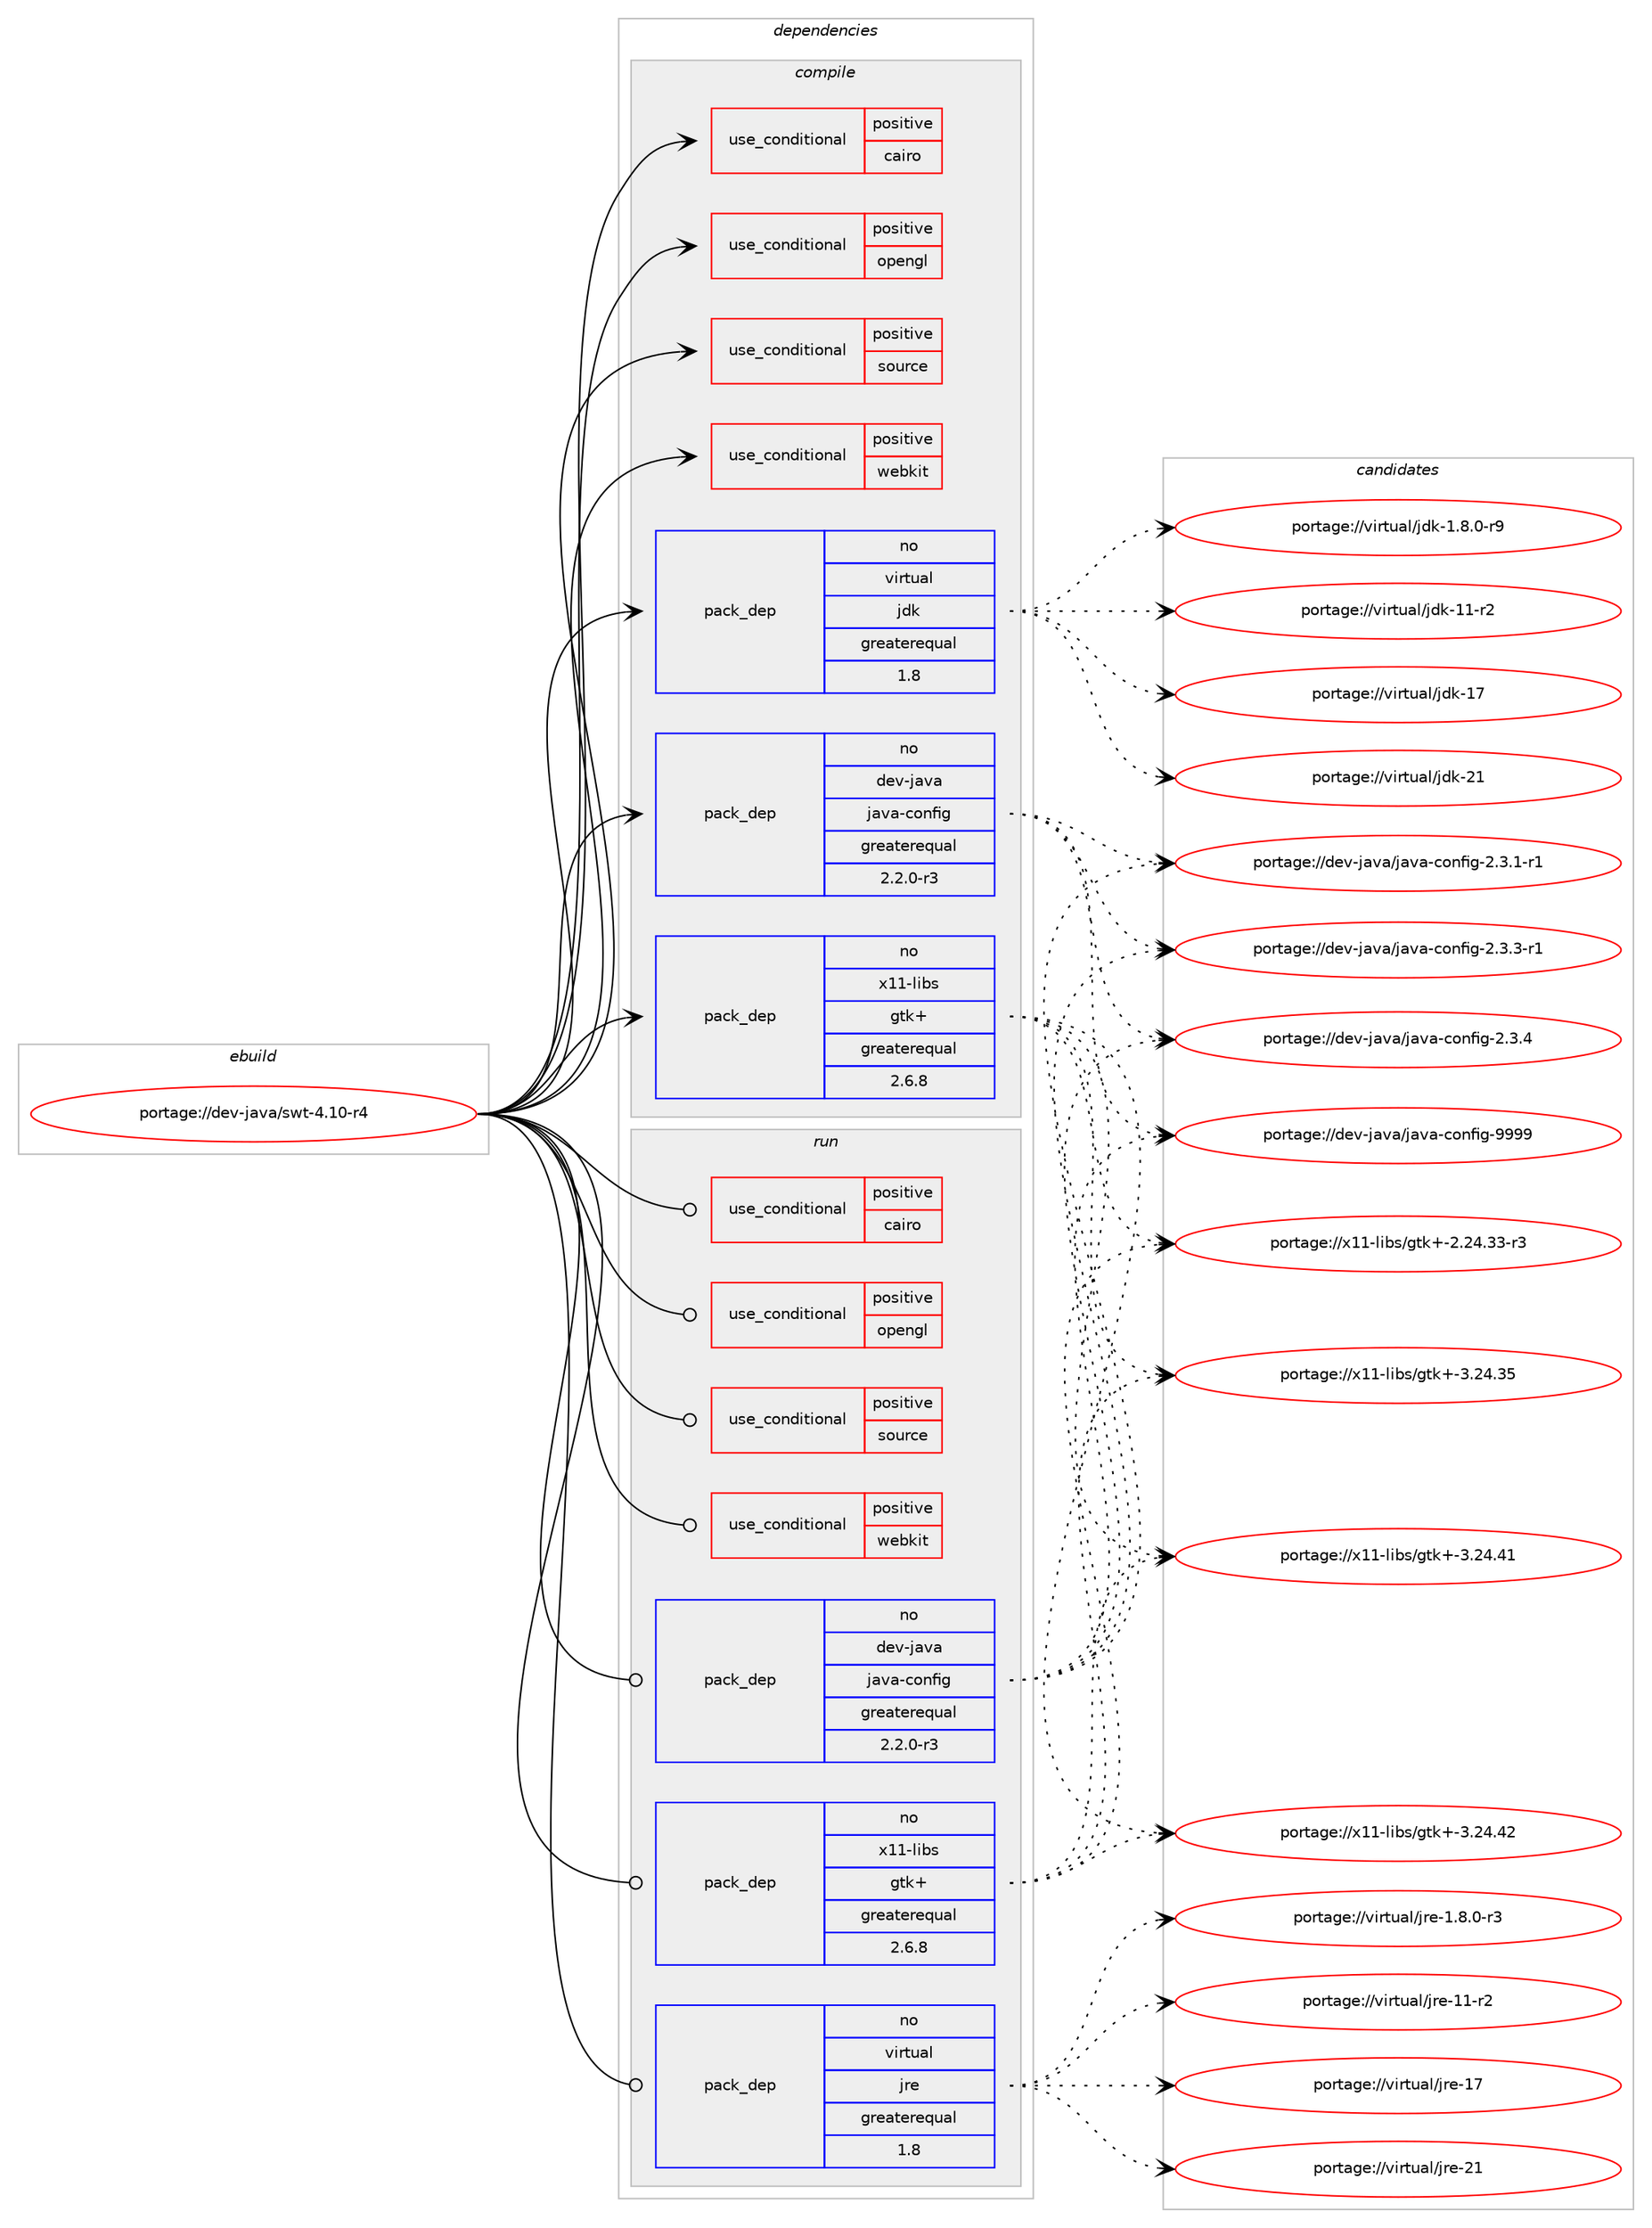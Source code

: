 digraph prolog {

# *************
# Graph options
# *************

newrank=true;
concentrate=true;
compound=true;
graph [rankdir=LR,fontname=Helvetica,fontsize=10,ranksep=1.5];#, ranksep=2.5, nodesep=0.2];
edge  [arrowhead=vee];
node  [fontname=Helvetica,fontsize=10];

# **********
# The ebuild
# **********

subgraph cluster_leftcol {
color=gray;
rank=same;
label=<<i>ebuild</i>>;
id [label="portage://dev-java/swt-4.10-r4", color=red, width=4, href="../dev-java/swt-4.10-r4.svg"];
}

# ****************
# The dependencies
# ****************

subgraph cluster_midcol {
color=gray;
label=<<i>dependencies</i>>;
subgraph cluster_compile {
fillcolor="#eeeeee";
style=filled;
label=<<i>compile</i>>;
subgraph cond21864 {
dependency49485 [label=<<TABLE BORDER="0" CELLBORDER="1" CELLSPACING="0" CELLPADDING="4"><TR><TD ROWSPAN="3" CELLPADDING="10">use_conditional</TD></TR><TR><TD>positive</TD></TR><TR><TD>cairo</TD></TR></TABLE>>, shape=none, color=red];
# *** BEGIN UNKNOWN DEPENDENCY TYPE (TODO) ***
# dependency49485 -> package_dependency(portage://dev-java/swt-4.10-r4,install,no,x11-libs,cairo,none,[,,],[],[])
# *** END UNKNOWN DEPENDENCY TYPE (TODO) ***

}
id:e -> dependency49485:w [weight=20,style="solid",arrowhead="vee"];
subgraph cond21865 {
dependency49486 [label=<<TABLE BORDER="0" CELLBORDER="1" CELLSPACING="0" CELLPADDING="4"><TR><TD ROWSPAN="3" CELLPADDING="10">use_conditional</TD></TR><TR><TD>positive</TD></TR><TR><TD>opengl</TD></TR></TABLE>>, shape=none, color=red];
# *** BEGIN UNKNOWN DEPENDENCY TYPE (TODO) ***
# dependency49486 -> package_dependency(portage://dev-java/swt-4.10-r4,install,no,virtual,glu,none,[,,],[],[])
# *** END UNKNOWN DEPENDENCY TYPE (TODO) ***

# *** BEGIN UNKNOWN DEPENDENCY TYPE (TODO) ***
# dependency49486 -> package_dependency(portage://dev-java/swt-4.10-r4,install,no,virtual,opengl,none,[,,],[],[])
# *** END UNKNOWN DEPENDENCY TYPE (TODO) ***

}
id:e -> dependency49486:w [weight=20,style="solid",arrowhead="vee"];
subgraph cond21866 {
dependency49487 [label=<<TABLE BORDER="0" CELLBORDER="1" CELLSPACING="0" CELLPADDING="4"><TR><TD ROWSPAN="3" CELLPADDING="10">use_conditional</TD></TR><TR><TD>positive</TD></TR><TR><TD>source</TD></TR></TABLE>>, shape=none, color=red];
# *** BEGIN UNKNOWN DEPENDENCY TYPE (TODO) ***
# dependency49487 -> package_dependency(portage://dev-java/swt-4.10-r4,install,no,app-arch,zip,none,[,,],[],[])
# *** END UNKNOWN DEPENDENCY TYPE (TODO) ***

}
id:e -> dependency49487:w [weight=20,style="solid",arrowhead="vee"];
subgraph cond21867 {
dependency49488 [label=<<TABLE BORDER="0" CELLBORDER="1" CELLSPACING="0" CELLPADDING="4"><TR><TD ROWSPAN="3" CELLPADDING="10">use_conditional</TD></TR><TR><TD>positive</TD></TR><TR><TD>webkit</TD></TR></TABLE>>, shape=none, color=red];
# *** BEGIN UNKNOWN DEPENDENCY TYPE (TODO) ***
# dependency49488 -> package_dependency(portage://dev-java/swt-4.10-r4,install,no,net-libs,webkit-gtk,none,[,,],[slot(4)],[])
# *** END UNKNOWN DEPENDENCY TYPE (TODO) ***

}
id:e -> dependency49488:w [weight=20,style="solid",arrowhead="vee"];
# *** BEGIN UNKNOWN DEPENDENCY TYPE (TODO) ***
# id -> package_dependency(portage://dev-java/swt-4.10-r4,install,no,app-accessibility,at-spi2-core,none,[,,],[slot(2)],[])
# *** END UNKNOWN DEPENDENCY TYPE (TODO) ***

subgraph pack26589 {
dependency49489 [label=<<TABLE BORDER="0" CELLBORDER="1" CELLSPACING="0" CELLPADDING="4" WIDTH="220"><TR><TD ROWSPAN="6" CELLPADDING="30">pack_dep</TD></TR><TR><TD WIDTH="110">no</TD></TR><TR><TD>dev-java</TD></TR><TR><TD>java-config</TD></TR><TR><TD>greaterequal</TD></TR><TR><TD>2.2.0-r3</TD></TR></TABLE>>, shape=none, color=blue];
}
id:e -> dependency49489:w [weight=20,style="solid",arrowhead="vee"];
# *** BEGIN UNKNOWN DEPENDENCY TYPE (TODO) ***
# id -> package_dependency(portage://dev-java/swt-4.10-r4,install,no,dev-libs,glib,none,[,,],[],[])
# *** END UNKNOWN DEPENDENCY TYPE (TODO) ***

subgraph pack26590 {
dependency49490 [label=<<TABLE BORDER="0" CELLBORDER="1" CELLSPACING="0" CELLPADDING="4" WIDTH="220"><TR><TD ROWSPAN="6" CELLPADDING="30">pack_dep</TD></TR><TR><TD WIDTH="110">no</TD></TR><TR><TD>virtual</TD></TR><TR><TD>jdk</TD></TR><TR><TD>greaterequal</TD></TR><TR><TD>1.8</TD></TR></TABLE>>, shape=none, color=blue];
}
id:e -> dependency49490:w [weight=20,style="solid",arrowhead="vee"];
# *** BEGIN UNKNOWN DEPENDENCY TYPE (TODO) ***
# id -> package_dependency(portage://dev-java/swt-4.10-r4,install,no,x11-base,xorg-proto,none,[,,],[],[])
# *** END UNKNOWN DEPENDENCY TYPE (TODO) ***

subgraph pack26591 {
dependency49491 [label=<<TABLE BORDER="0" CELLBORDER="1" CELLSPACING="0" CELLPADDING="4" WIDTH="220"><TR><TD ROWSPAN="6" CELLPADDING="30">pack_dep</TD></TR><TR><TD WIDTH="110">no</TD></TR><TR><TD>x11-libs</TD></TR><TR><TD>gtk+</TD></TR><TR><TD>greaterequal</TD></TR><TR><TD>2.6.8</TD></TR></TABLE>>, shape=none, color=blue];
}
id:e -> dependency49491:w [weight=20,style="solid",arrowhead="vee"];
# *** BEGIN UNKNOWN DEPENDENCY TYPE (TODO) ***
# id -> package_dependency(portage://dev-java/swt-4.10-r4,install,no,x11-libs,libX11,none,[,,],[],[])
# *** END UNKNOWN DEPENDENCY TYPE (TODO) ***

# *** BEGIN UNKNOWN DEPENDENCY TYPE (TODO) ***
# id -> package_dependency(portage://dev-java/swt-4.10-r4,install,no,x11-libs,libXrender,none,[,,],[],[])
# *** END UNKNOWN DEPENDENCY TYPE (TODO) ***

# *** BEGIN UNKNOWN DEPENDENCY TYPE (TODO) ***
# id -> package_dependency(portage://dev-java/swt-4.10-r4,install,no,x11-libs,libXt,none,[,,],[],[])
# *** END UNKNOWN DEPENDENCY TYPE (TODO) ***

# *** BEGIN UNKNOWN DEPENDENCY TYPE (TODO) ***
# id -> package_dependency(portage://dev-java/swt-4.10-r4,install,no,x11-libs,libXtst,none,[,,],[],[])
# *** END UNKNOWN DEPENDENCY TYPE (TODO) ***

}
subgraph cluster_compileandrun {
fillcolor="#eeeeee";
style=filled;
label=<<i>compile and run</i>>;
}
subgraph cluster_run {
fillcolor="#eeeeee";
style=filled;
label=<<i>run</i>>;
subgraph cond21868 {
dependency49492 [label=<<TABLE BORDER="0" CELLBORDER="1" CELLSPACING="0" CELLPADDING="4"><TR><TD ROWSPAN="3" CELLPADDING="10">use_conditional</TD></TR><TR><TD>positive</TD></TR><TR><TD>cairo</TD></TR></TABLE>>, shape=none, color=red];
# *** BEGIN UNKNOWN DEPENDENCY TYPE (TODO) ***
# dependency49492 -> package_dependency(portage://dev-java/swt-4.10-r4,run,no,x11-libs,cairo,none,[,,],[],[])
# *** END UNKNOWN DEPENDENCY TYPE (TODO) ***

}
id:e -> dependency49492:w [weight=20,style="solid",arrowhead="odot"];
subgraph cond21869 {
dependency49493 [label=<<TABLE BORDER="0" CELLBORDER="1" CELLSPACING="0" CELLPADDING="4"><TR><TD ROWSPAN="3" CELLPADDING="10">use_conditional</TD></TR><TR><TD>positive</TD></TR><TR><TD>opengl</TD></TR></TABLE>>, shape=none, color=red];
# *** BEGIN UNKNOWN DEPENDENCY TYPE (TODO) ***
# dependency49493 -> package_dependency(portage://dev-java/swt-4.10-r4,run,no,virtual,glu,none,[,,],[],[])
# *** END UNKNOWN DEPENDENCY TYPE (TODO) ***

# *** BEGIN UNKNOWN DEPENDENCY TYPE (TODO) ***
# dependency49493 -> package_dependency(portage://dev-java/swt-4.10-r4,run,no,virtual,opengl,none,[,,],[],[])
# *** END UNKNOWN DEPENDENCY TYPE (TODO) ***

}
id:e -> dependency49493:w [weight=20,style="solid",arrowhead="odot"];
subgraph cond21870 {
dependency49494 [label=<<TABLE BORDER="0" CELLBORDER="1" CELLSPACING="0" CELLPADDING="4"><TR><TD ROWSPAN="3" CELLPADDING="10">use_conditional</TD></TR><TR><TD>positive</TD></TR><TR><TD>source</TD></TR></TABLE>>, shape=none, color=red];
# *** BEGIN UNKNOWN DEPENDENCY TYPE (TODO) ***
# dependency49494 -> package_dependency(portage://dev-java/swt-4.10-r4,run,no,app-arch,zip,none,[,,],[],[])
# *** END UNKNOWN DEPENDENCY TYPE (TODO) ***

}
id:e -> dependency49494:w [weight=20,style="solid",arrowhead="odot"];
subgraph cond21871 {
dependency49495 [label=<<TABLE BORDER="0" CELLBORDER="1" CELLSPACING="0" CELLPADDING="4"><TR><TD ROWSPAN="3" CELLPADDING="10">use_conditional</TD></TR><TR><TD>positive</TD></TR><TR><TD>webkit</TD></TR></TABLE>>, shape=none, color=red];
# *** BEGIN UNKNOWN DEPENDENCY TYPE (TODO) ***
# dependency49495 -> package_dependency(portage://dev-java/swt-4.10-r4,run,no,net-libs,webkit-gtk,none,[,,],[slot(4)],[])
# *** END UNKNOWN DEPENDENCY TYPE (TODO) ***

}
id:e -> dependency49495:w [weight=20,style="solid",arrowhead="odot"];
# *** BEGIN UNKNOWN DEPENDENCY TYPE (TODO) ***
# id -> package_dependency(portage://dev-java/swt-4.10-r4,run,no,app-accessibility,at-spi2-core,none,[,,],[slot(2)],[])
# *** END UNKNOWN DEPENDENCY TYPE (TODO) ***

subgraph pack26592 {
dependency49496 [label=<<TABLE BORDER="0" CELLBORDER="1" CELLSPACING="0" CELLPADDING="4" WIDTH="220"><TR><TD ROWSPAN="6" CELLPADDING="30">pack_dep</TD></TR><TR><TD WIDTH="110">no</TD></TR><TR><TD>dev-java</TD></TR><TR><TD>java-config</TD></TR><TR><TD>greaterequal</TD></TR><TR><TD>2.2.0-r3</TD></TR></TABLE>>, shape=none, color=blue];
}
id:e -> dependency49496:w [weight=20,style="solid",arrowhead="odot"];
# *** BEGIN UNKNOWN DEPENDENCY TYPE (TODO) ***
# id -> package_dependency(portage://dev-java/swt-4.10-r4,run,no,dev-libs,glib,none,[,,],[],[])
# *** END UNKNOWN DEPENDENCY TYPE (TODO) ***

subgraph pack26593 {
dependency49497 [label=<<TABLE BORDER="0" CELLBORDER="1" CELLSPACING="0" CELLPADDING="4" WIDTH="220"><TR><TD ROWSPAN="6" CELLPADDING="30">pack_dep</TD></TR><TR><TD WIDTH="110">no</TD></TR><TR><TD>virtual</TD></TR><TR><TD>jre</TD></TR><TR><TD>greaterequal</TD></TR><TR><TD>1.8</TD></TR></TABLE>>, shape=none, color=blue];
}
id:e -> dependency49497:w [weight=20,style="solid",arrowhead="odot"];
subgraph pack26594 {
dependency49498 [label=<<TABLE BORDER="0" CELLBORDER="1" CELLSPACING="0" CELLPADDING="4" WIDTH="220"><TR><TD ROWSPAN="6" CELLPADDING="30">pack_dep</TD></TR><TR><TD WIDTH="110">no</TD></TR><TR><TD>x11-libs</TD></TR><TR><TD>gtk+</TD></TR><TR><TD>greaterequal</TD></TR><TR><TD>2.6.8</TD></TR></TABLE>>, shape=none, color=blue];
}
id:e -> dependency49498:w [weight=20,style="solid",arrowhead="odot"];
# *** BEGIN UNKNOWN DEPENDENCY TYPE (TODO) ***
# id -> package_dependency(portage://dev-java/swt-4.10-r4,run,no,x11-libs,libX11,none,[,,],[],[])
# *** END UNKNOWN DEPENDENCY TYPE (TODO) ***

# *** BEGIN UNKNOWN DEPENDENCY TYPE (TODO) ***
# id -> package_dependency(portage://dev-java/swt-4.10-r4,run,no,x11-libs,libXtst,none,[,,],[],[])
# *** END UNKNOWN DEPENDENCY TYPE (TODO) ***

}
}

# **************
# The candidates
# **************

subgraph cluster_choices {
rank=same;
color=gray;
label=<<i>candidates</i>>;

subgraph choice26589 {
color=black;
nodesep=1;
choice10010111845106971189747106971189745991111101021051034550465146494511449 [label="portage://dev-java/java-config-2.3.1-r1", color=red, width=4,href="../dev-java/java-config-2.3.1-r1.svg"];
choice10010111845106971189747106971189745991111101021051034550465146514511449 [label="portage://dev-java/java-config-2.3.3-r1", color=red, width=4,href="../dev-java/java-config-2.3.3-r1.svg"];
choice1001011184510697118974710697118974599111110102105103455046514652 [label="portage://dev-java/java-config-2.3.4", color=red, width=4,href="../dev-java/java-config-2.3.4.svg"];
choice10010111845106971189747106971189745991111101021051034557575757 [label="portage://dev-java/java-config-9999", color=red, width=4,href="../dev-java/java-config-9999.svg"];
dependency49489:e -> choice10010111845106971189747106971189745991111101021051034550465146494511449:w [style=dotted,weight="100"];
dependency49489:e -> choice10010111845106971189747106971189745991111101021051034550465146514511449:w [style=dotted,weight="100"];
dependency49489:e -> choice1001011184510697118974710697118974599111110102105103455046514652:w [style=dotted,weight="100"];
dependency49489:e -> choice10010111845106971189747106971189745991111101021051034557575757:w [style=dotted,weight="100"];
}
subgraph choice26590 {
color=black;
nodesep=1;
choice11810511411611797108471061001074549465646484511457 [label="portage://virtual/jdk-1.8.0-r9", color=red, width=4,href="../virtual/jdk-1.8.0-r9.svg"];
choice11810511411611797108471061001074549494511450 [label="portage://virtual/jdk-11-r2", color=red, width=4,href="../virtual/jdk-11-r2.svg"];
choice1181051141161179710847106100107454955 [label="portage://virtual/jdk-17", color=red, width=4,href="../virtual/jdk-17.svg"];
choice1181051141161179710847106100107455049 [label="portage://virtual/jdk-21", color=red, width=4,href="../virtual/jdk-21.svg"];
dependency49490:e -> choice11810511411611797108471061001074549465646484511457:w [style=dotted,weight="100"];
dependency49490:e -> choice11810511411611797108471061001074549494511450:w [style=dotted,weight="100"];
dependency49490:e -> choice1181051141161179710847106100107454955:w [style=dotted,weight="100"];
dependency49490:e -> choice1181051141161179710847106100107455049:w [style=dotted,weight="100"];
}
subgraph choice26591 {
color=black;
nodesep=1;
choice12049494510810598115471031161074345504650524651514511451 [label="portage://x11-libs/gtk+-2.24.33-r3", color=red, width=4,href="../x11-libs/gtk+-2.24.33-r3.svg"];
choice1204949451081059811547103116107434551465052465153 [label="portage://x11-libs/gtk+-3.24.35", color=red, width=4,href="../x11-libs/gtk+-3.24.35.svg"];
choice1204949451081059811547103116107434551465052465249 [label="portage://x11-libs/gtk+-3.24.41", color=red, width=4,href="../x11-libs/gtk+-3.24.41.svg"];
choice1204949451081059811547103116107434551465052465250 [label="portage://x11-libs/gtk+-3.24.42", color=red, width=4,href="../x11-libs/gtk+-3.24.42.svg"];
dependency49491:e -> choice12049494510810598115471031161074345504650524651514511451:w [style=dotted,weight="100"];
dependency49491:e -> choice1204949451081059811547103116107434551465052465153:w [style=dotted,weight="100"];
dependency49491:e -> choice1204949451081059811547103116107434551465052465249:w [style=dotted,weight="100"];
dependency49491:e -> choice1204949451081059811547103116107434551465052465250:w [style=dotted,weight="100"];
}
subgraph choice26592 {
color=black;
nodesep=1;
choice10010111845106971189747106971189745991111101021051034550465146494511449 [label="portage://dev-java/java-config-2.3.1-r1", color=red, width=4,href="../dev-java/java-config-2.3.1-r1.svg"];
choice10010111845106971189747106971189745991111101021051034550465146514511449 [label="portage://dev-java/java-config-2.3.3-r1", color=red, width=4,href="../dev-java/java-config-2.3.3-r1.svg"];
choice1001011184510697118974710697118974599111110102105103455046514652 [label="portage://dev-java/java-config-2.3.4", color=red, width=4,href="../dev-java/java-config-2.3.4.svg"];
choice10010111845106971189747106971189745991111101021051034557575757 [label="portage://dev-java/java-config-9999", color=red, width=4,href="../dev-java/java-config-9999.svg"];
dependency49496:e -> choice10010111845106971189747106971189745991111101021051034550465146494511449:w [style=dotted,weight="100"];
dependency49496:e -> choice10010111845106971189747106971189745991111101021051034550465146514511449:w [style=dotted,weight="100"];
dependency49496:e -> choice1001011184510697118974710697118974599111110102105103455046514652:w [style=dotted,weight="100"];
dependency49496:e -> choice10010111845106971189747106971189745991111101021051034557575757:w [style=dotted,weight="100"];
}
subgraph choice26593 {
color=black;
nodesep=1;
choice11810511411611797108471061141014549465646484511451 [label="portage://virtual/jre-1.8.0-r3", color=red, width=4,href="../virtual/jre-1.8.0-r3.svg"];
choice11810511411611797108471061141014549494511450 [label="portage://virtual/jre-11-r2", color=red, width=4,href="../virtual/jre-11-r2.svg"];
choice1181051141161179710847106114101454955 [label="portage://virtual/jre-17", color=red, width=4,href="../virtual/jre-17.svg"];
choice1181051141161179710847106114101455049 [label="portage://virtual/jre-21", color=red, width=4,href="../virtual/jre-21.svg"];
dependency49497:e -> choice11810511411611797108471061141014549465646484511451:w [style=dotted,weight="100"];
dependency49497:e -> choice11810511411611797108471061141014549494511450:w [style=dotted,weight="100"];
dependency49497:e -> choice1181051141161179710847106114101454955:w [style=dotted,weight="100"];
dependency49497:e -> choice1181051141161179710847106114101455049:w [style=dotted,weight="100"];
}
subgraph choice26594 {
color=black;
nodesep=1;
choice12049494510810598115471031161074345504650524651514511451 [label="portage://x11-libs/gtk+-2.24.33-r3", color=red, width=4,href="../x11-libs/gtk+-2.24.33-r3.svg"];
choice1204949451081059811547103116107434551465052465153 [label="portage://x11-libs/gtk+-3.24.35", color=red, width=4,href="../x11-libs/gtk+-3.24.35.svg"];
choice1204949451081059811547103116107434551465052465249 [label="portage://x11-libs/gtk+-3.24.41", color=red, width=4,href="../x11-libs/gtk+-3.24.41.svg"];
choice1204949451081059811547103116107434551465052465250 [label="portage://x11-libs/gtk+-3.24.42", color=red, width=4,href="../x11-libs/gtk+-3.24.42.svg"];
dependency49498:e -> choice12049494510810598115471031161074345504650524651514511451:w [style=dotted,weight="100"];
dependency49498:e -> choice1204949451081059811547103116107434551465052465153:w [style=dotted,weight="100"];
dependency49498:e -> choice1204949451081059811547103116107434551465052465249:w [style=dotted,weight="100"];
dependency49498:e -> choice1204949451081059811547103116107434551465052465250:w [style=dotted,weight="100"];
}
}

}
